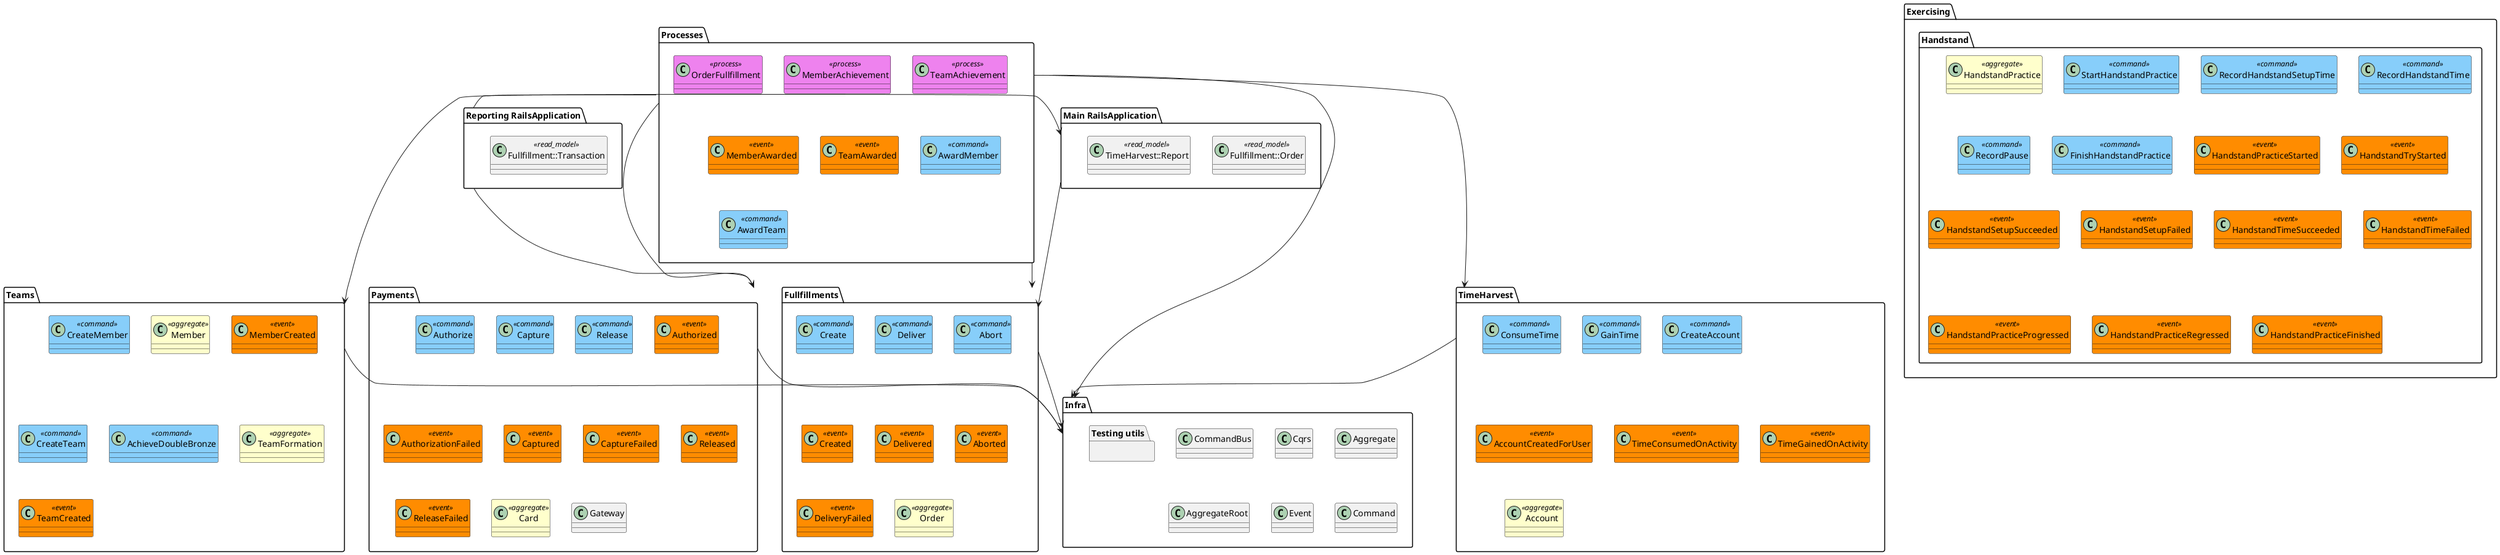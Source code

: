 @startuml

skinparam component {
  backgroundColor<<aggregate>> Business
  backgroundColor<<shared lib>> Green
}

skinparam class {
  backgroundColor<<command>> LightSkyBlue
  backgroundColor<<event>> DarkOrange
  backgroundColor<<aggregate>> Business
  backgroundColor<<process>> Violet
}

package "Infra" {
	class "CommandBus"
	class "Cqrs"
	class "Aggregate"
	class "AggregateRoot"
	class "Event"
	class "Command"

	package "Testing utils" {
	}
}

package "Fullfillments" {
	class "Create"  <<command>>
	class "Deliver"  <<command>>
	class "Abort"  <<command>>

	class "Created"  <<event>>
	class "Delivered"  <<event>>
	class "Aborted"  <<event>>
	class "DeliveryFailed"  <<event>>

	class "Order"  <<aggregate>>
}

package "Payments" {
  class "Authorize"  <<command>>
  class "Capture"  <<command>>
  class "Release"  <<command>>

	class "Authorized"  <<event>>
	class "AuthorizationFailed"  <<event>>
	class "Captured"  <<event>>
	class "CaptureFailed"  <<event>>
	class "Released"  <<event>>
	class "ReleaseFailed"  <<event>>

	class "Card" <<aggregate>>
	class "Gateway"
}

package "Processes" {
	class "MemberAchievement"  <<process>>
	class "TeamAchievement"  <<process>>
	class "OrderFullfillment"  <<process>>

	class "MemberAwarded"  <<event>>
	class "TeamAwarded"  <<event>>

	class "AwardMember"  <<command>>
	class "AwardTeam"  <<command>>
}

package "Teams" {
	class "CreateMember"  <<command>>
	class "Member" <<aggregate>>
	class "MemberCreated"  <<event>>

	class "CreateTeam"  <<command>>
	class "AchieveDoubleBronze"  <<command>>
	class "TeamFormation" <<aggregate>>
	class "TeamCreated"  <<event>>
}

package "Exercising" {
	package "Handstand" {
		class "HandstandPractice" <<aggregate>>
		class "StartHandstandPractice"  <<command>>
		class "RecordHandstandSetupTime"  <<command>>
		class "RecordHandstandTime"  <<command>>
		class "RecordPause"  <<command>>
		class "FinishHandstandPractice"  <<command>>

		class "HandstandPracticeStarted" <<event>>
		class "HandstandTryStarted" <<event>>
		class "HandstandSetupSucceeded" <<event>>
		class "HandstandSetupFailed" <<event>>
		class "HandstandTimeSucceeded" <<event>>
		class "HandstandTimeFailed" <<event>>
		class "HandstandPracticeProgressed" <<event>>
		class "HandstandPracticeRegressed" <<event>>
		class "HandstandPracticeFinished" <<event>>
	}
}

package "TimeHarvest" {
	class "ConsumeTime"  <<command>>
	class "GainTime"  <<command>>
	class "CreateAccount"  <<command>>

	class "AccountCreatedForUser"  <<event>>
	class "TimeConsumedOnActivity"  <<event>>
	class "TimeGainedOnActivity"  <<event>>

	class "Account" <<aggregate>>
}

package "Main RailsApplication" {
	class "Fullfillment::Order" <<read_model>>
	class "TimeHarvest::Report" <<read_model>>
}

package "Reporting RailsApplication" {
	class "Fullfillment::Transaction" <<read_model>>
}

Fullfillments --> Infra
Payments --> Infra
Processes --> Infra
Teams --> Infra
TimeHarvest --> Infra

"Main RailsApplication" --> Fullfillments
"Reporting RailsApplication" -> "Main RailsApplication"
"Reporting RailsApplication" ---> Payments
Processes ----> Payments
Processes ----> Fullfillments
Processes ----> Teams
Processes ----> TimeHarvest

@enduml